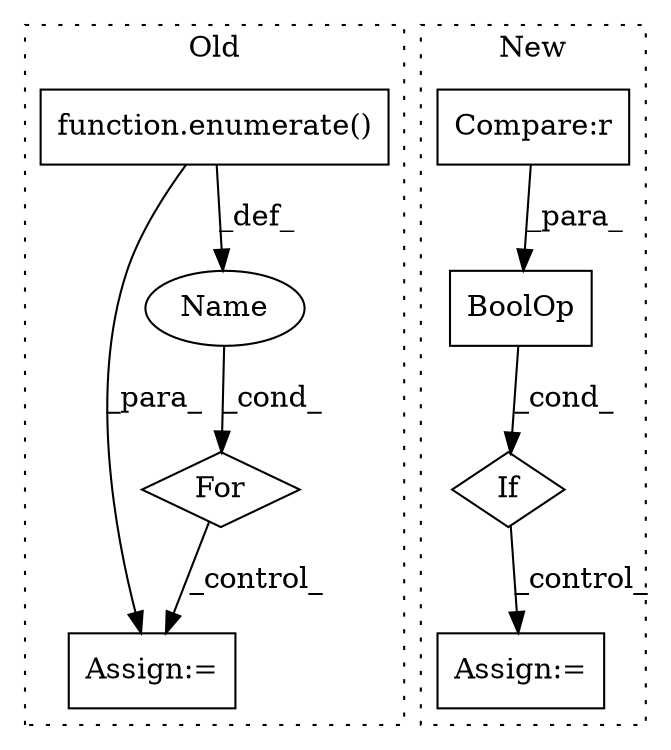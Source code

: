 digraph G {
subgraph cluster0 {
1 [label="function.enumerate()" a="75" s="2026,2042" l="10,1" shape="box"];
3 [label="For" a="107" s="2008,2043" l="4,10" shape="diamond"];
6 [label="Assign:=" a="68" s="2342" l="4" shape="box"];
7 [label="Name" a="87" s="2017" l="5" shape="ellipse"];
label = "Old";
style="dotted";
}
subgraph cluster1 {
2 [label="BoolOp" a="72" s="2689" l="37" shape="box"];
4 [label="Compare:r" a="40" s="2701" l="25" shape="box"];
5 [label="Assign:=" a="68" s="2758" l="4" shape="box"];
8 [label="If" a="96" s="2686" l="3" shape="diamond"];
label = "New";
style="dotted";
}
1 -> 6 [label="_para_"];
1 -> 7 [label="_def_"];
2 -> 8 [label="_cond_"];
3 -> 6 [label="_control_"];
4 -> 2 [label="_para_"];
7 -> 3 [label="_cond_"];
8 -> 5 [label="_control_"];
}